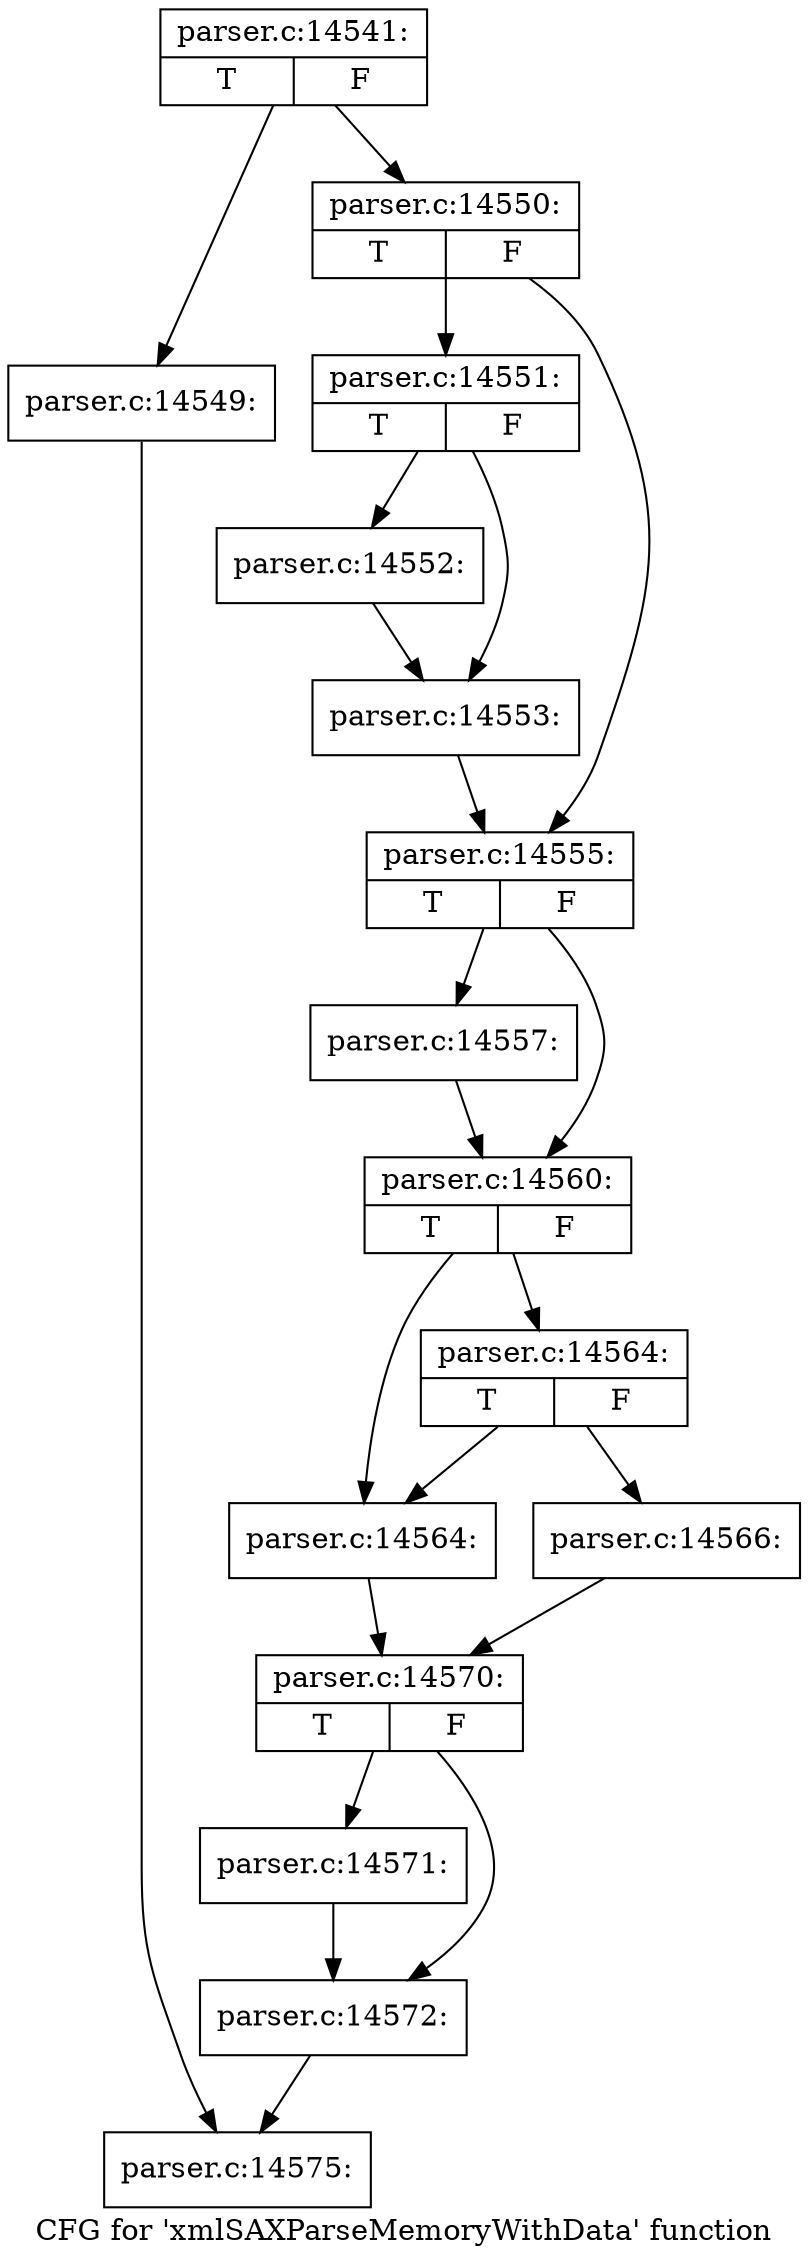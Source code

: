 digraph "CFG for 'xmlSAXParseMemoryWithData' function" {
	label="CFG for 'xmlSAXParseMemoryWithData' function";

	Node0x44712d0 [shape=record,label="{parser.c:14541:|{<s0>T|<s1>F}}"];
	Node0x44712d0 -> Node0x447c0e0;
	Node0x44712d0 -> Node0x447c130;
	Node0x447c0e0 [shape=record,label="{parser.c:14549:}"];
	Node0x447c0e0 -> Node0x447a790;
	Node0x447c130 [shape=record,label="{parser.c:14550:|{<s0>T|<s1>F}}"];
	Node0x447c130 -> Node0x447c5c0;
	Node0x447c130 -> Node0x447c610;
	Node0x447c5c0 [shape=record,label="{parser.c:14551:|{<s0>T|<s1>F}}"];
	Node0x447c5c0 -> Node0x447c990;
	Node0x447c5c0 -> Node0x447c9e0;
	Node0x447c990 [shape=record,label="{parser.c:14552:}"];
	Node0x447c990 -> Node0x447c9e0;
	Node0x447c9e0 [shape=record,label="{parser.c:14553:}"];
	Node0x447c9e0 -> Node0x447c610;
	Node0x447c610 [shape=record,label="{parser.c:14555:|{<s0>T|<s1>F}}"];
	Node0x447c610 -> Node0x447d650;
	Node0x447c610 -> Node0x447d6a0;
	Node0x447d650 [shape=record,label="{parser.c:14557:}"];
	Node0x447d650 -> Node0x447d6a0;
	Node0x447d6a0 [shape=record,label="{parser.c:14560:|{<s0>T|<s1>F}}"];
	Node0x447d6a0 -> Node0x447e180;
	Node0x447d6a0 -> Node0x447e270;
	Node0x447e270 [shape=record,label="{parser.c:14564:|{<s0>T|<s1>F}}"];
	Node0x447e270 -> Node0x447e180;
	Node0x447e270 -> Node0x447e220;
	Node0x447e180 [shape=record,label="{parser.c:14564:}"];
	Node0x447e180 -> Node0x447e1d0;
	Node0x447e220 [shape=record,label="{parser.c:14566:}"];
	Node0x447e220 -> Node0x447e1d0;
	Node0x447e1d0 [shape=record,label="{parser.c:14570:|{<s0>T|<s1>F}}"];
	Node0x447e1d0 -> Node0x447f260;
	Node0x447e1d0 -> Node0x447f2b0;
	Node0x447f260 [shape=record,label="{parser.c:14571:}"];
	Node0x447f260 -> Node0x447f2b0;
	Node0x447f2b0 [shape=record,label="{parser.c:14572:}"];
	Node0x447f2b0 -> Node0x447a790;
	Node0x447a790 [shape=record,label="{parser.c:14575:}"];
}
